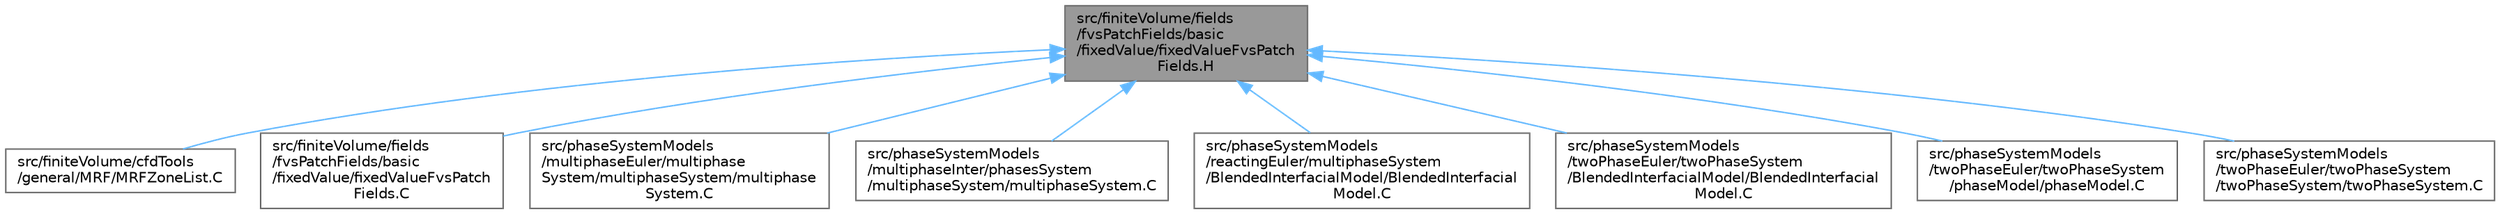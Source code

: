 digraph "src/finiteVolume/fields/fvsPatchFields/basic/fixedValue/fixedValueFvsPatchFields.H"
{
 // LATEX_PDF_SIZE
  bgcolor="transparent";
  edge [fontname=Helvetica,fontsize=10,labelfontname=Helvetica,labelfontsize=10];
  node [fontname=Helvetica,fontsize=10,shape=box,height=0.2,width=0.4];
  Node1 [id="Node000001",label="src/finiteVolume/fields\l/fvsPatchFields/basic\l/fixedValue/fixedValueFvsPatch\lFields.H",height=0.2,width=0.4,color="gray40", fillcolor="grey60", style="filled", fontcolor="black",tooltip=" "];
  Node1 -> Node2 [id="edge1_Node000001_Node000002",dir="back",color="steelblue1",style="solid",tooltip=" "];
  Node2 [id="Node000002",label="src/finiteVolume/cfdTools\l/general/MRF/MRFZoneList.C",height=0.2,width=0.4,color="grey40", fillcolor="white", style="filled",URL="$MRFZoneList_8C.html",tooltip=" "];
  Node1 -> Node3 [id="edge2_Node000001_Node000003",dir="back",color="steelblue1",style="solid",tooltip=" "];
  Node3 [id="Node000003",label="src/finiteVolume/fields\l/fvsPatchFields/basic\l/fixedValue/fixedValueFvsPatch\lFields.C",height=0.2,width=0.4,color="grey40", fillcolor="white", style="filled",URL="$fixedValueFvsPatchFields_8C.html",tooltip=" "];
  Node1 -> Node4 [id="edge3_Node000001_Node000004",dir="back",color="steelblue1",style="solid",tooltip=" "];
  Node4 [id="Node000004",label="src/phaseSystemModels\l/multiphaseEuler/multiphase\lSystem/multiphaseSystem/multiphase\lSystem.C",height=0.2,width=0.4,color="grey40", fillcolor="white", style="filled",URL="$multiphaseEuler_2multiphaseSystem_2multiphaseSystem_2multiphaseSystem_8C.html",tooltip=" "];
  Node1 -> Node5 [id="edge4_Node000001_Node000005",dir="back",color="steelblue1",style="solid",tooltip=" "];
  Node5 [id="Node000005",label="src/phaseSystemModels\l/multiphaseInter/phasesSystem\l/multiphaseSystem/multiphaseSystem.C",height=0.2,width=0.4,color="grey40", fillcolor="white", style="filled",URL="$multiphaseInter_2phasesSystem_2multiphaseSystem_2multiphaseSystem_8C.html",tooltip=" "];
  Node1 -> Node6 [id="edge5_Node000001_Node000006",dir="back",color="steelblue1",style="solid",tooltip=" "];
  Node6 [id="Node000006",label="src/phaseSystemModels\l/reactingEuler/multiphaseSystem\l/BlendedInterfacialModel/BlendedInterfacial\lModel.C",height=0.2,width=0.4,color="grey40", fillcolor="white", style="filled",URL="$reactingEuler_2multiphaseSystem_2BlendedInterfacialModel_2BlendedInterfacialModel_8C.html",tooltip=" "];
  Node1 -> Node7 [id="edge6_Node000001_Node000007",dir="back",color="steelblue1",style="solid",tooltip=" "];
  Node7 [id="Node000007",label="src/phaseSystemModels\l/twoPhaseEuler/twoPhaseSystem\l/BlendedInterfacialModel/BlendedInterfacial\lModel.C",height=0.2,width=0.4,color="grey40", fillcolor="white", style="filled",URL="$twoPhaseEuler_2twoPhaseSystem_2BlendedInterfacialModel_2BlendedInterfacialModel_8C.html",tooltip=" "];
  Node1 -> Node8 [id="edge7_Node000001_Node000008",dir="back",color="steelblue1",style="solid",tooltip=" "];
  Node8 [id="Node000008",label="src/phaseSystemModels\l/twoPhaseEuler/twoPhaseSystem\l/phaseModel/phaseModel.C",height=0.2,width=0.4,color="grey40", fillcolor="white", style="filled",URL="$src_2phaseSystemModels_2twoPhaseEuler_2twoPhaseSystem_2phaseModel_2phaseModel_8C.html",tooltip=" "];
  Node1 -> Node9 [id="edge8_Node000001_Node000009",dir="back",color="steelblue1",style="solid",tooltip=" "];
  Node9 [id="Node000009",label="src/phaseSystemModels\l/twoPhaseEuler/twoPhaseSystem\l/twoPhaseSystem/twoPhaseSystem.C",height=0.2,width=0.4,color="grey40", fillcolor="white", style="filled",URL="$twoPhaseEuler_2twoPhaseSystem_2twoPhaseSystem_2twoPhaseSystem_8C.html",tooltip=" "];
}
